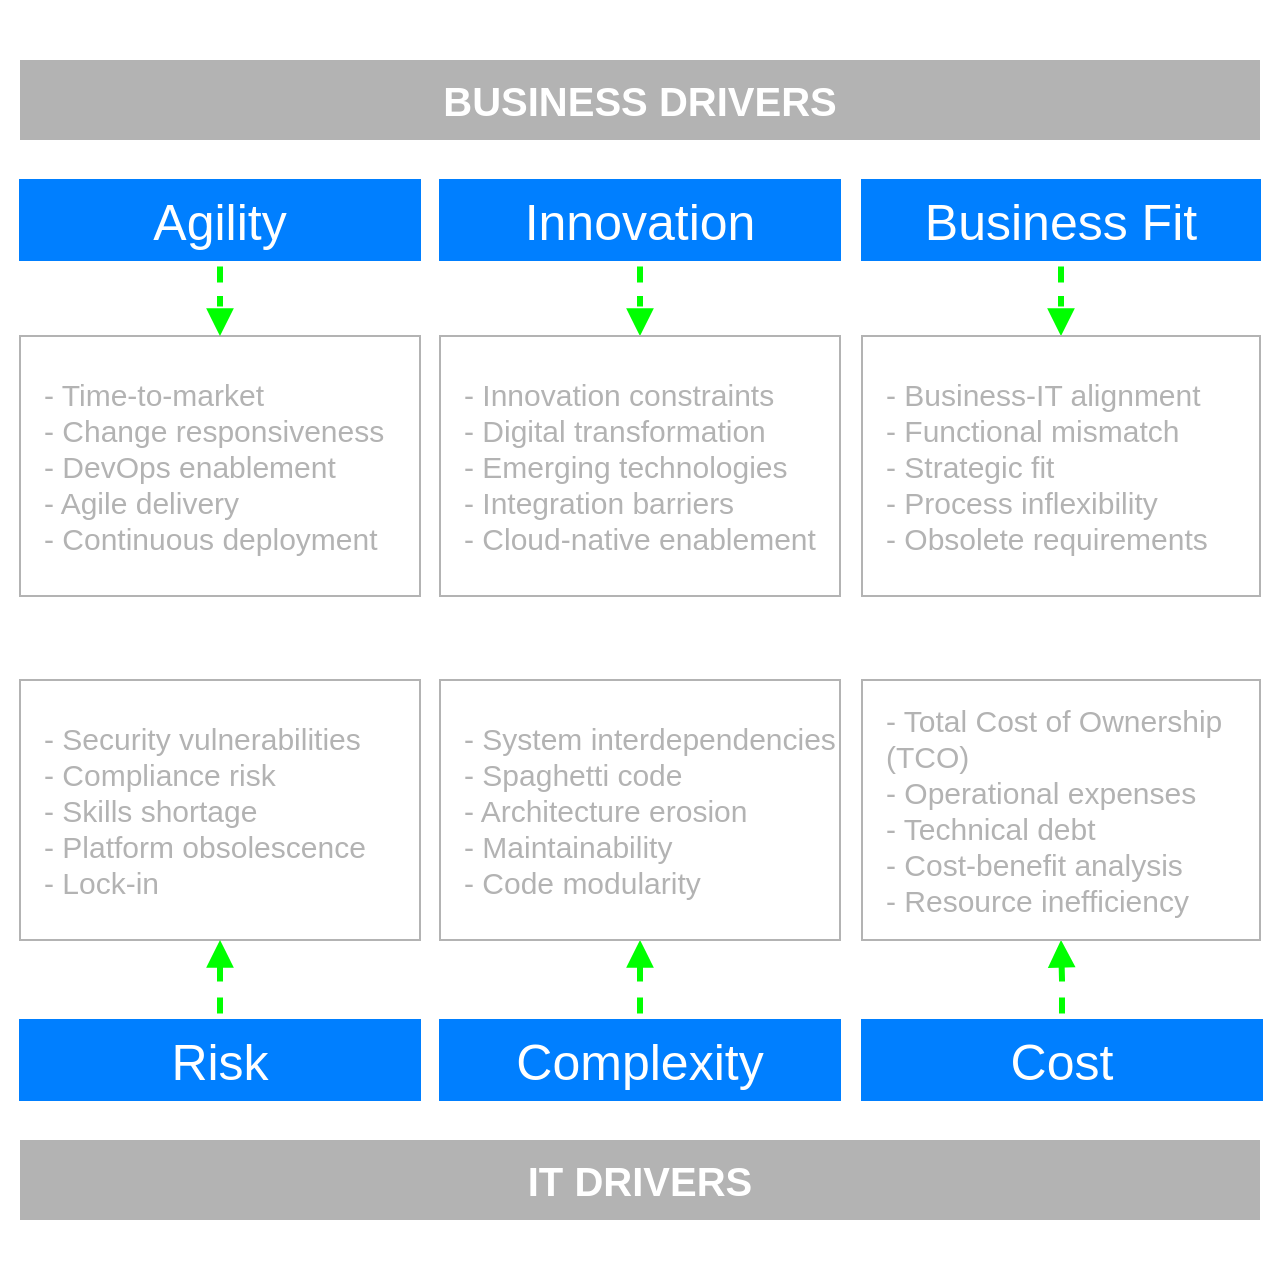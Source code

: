<mxfile version="25.0.3">
  <diagram name="Page-1" id="zzx9vncP7qMIxzlKidM1">
    <mxGraphModel dx="1214" dy="1062" grid="0" gridSize="10" guides="1" tooltips="1" connect="1" arrows="1" fold="1" page="0" pageScale="1" pageWidth="827" pageHeight="1169" math="0" shadow="0">
      <root>
        <mxCell id="0" />
        <mxCell id="1" parent="0" />
        <mxCell id="FuxYZ5CNECJjs5ld3svG-31" value="" style="rounded=0;whiteSpace=wrap;html=1;fillColor=none;aspect=fixed;strokeColor=none;" vertex="1" parent="1">
          <mxGeometry x="150" y="-30" width="640" height="640" as="geometry" />
        </mxCell>
        <mxCell id="FuxYZ5CNECJjs5ld3svG-39" style="edgeStyle=orthogonalEdgeStyle;rounded=0;orthogonalLoop=1;jettySize=auto;html=1;strokeColor=#00FF00;strokeWidth=3;endArrow=block;endFill=1;flowAnimation=1;" edge="1" parent="1" source="FuxYZ5CNECJjs5ld3svG-1" target="FuxYZ5CNECJjs5ld3svG-3">
          <mxGeometry relative="1" as="geometry" />
        </mxCell>
        <mxCell id="FuxYZ5CNECJjs5ld3svG-1" value="Business Fit" style="rounded=0;whiteSpace=wrap;html=1;fontSize=25;fontColor=#FFFFFF;strokeColor=#007FFF;fillColor=#007FFF;" vertex="1" parent="1">
          <mxGeometry x="581" y="60" width="199" height="40" as="geometry" />
        </mxCell>
        <mxCell id="FuxYZ5CNECJjs5ld3svG-3" value="&lt;div&gt;- Business-IT alignment&lt;/div&gt;&lt;div&gt;- Functional mismatch&lt;/div&gt;&lt;div&gt;- Strategic fit&lt;/div&gt;&lt;div&gt;- Process inflexibility&lt;/div&gt;&lt;div&gt;- Obsolete requirements&lt;/div&gt;" style="rounded=0;whiteSpace=wrap;html=1;align=left;spacingLeft=10;fontColor=#B3B3B3;strokeColor=#B3B3B3;fontSize=15;" vertex="1" parent="1">
          <mxGeometry x="581" y="138" width="199" height="130" as="geometry" />
        </mxCell>
        <mxCell id="FuxYZ5CNECJjs5ld3svG-38" style="edgeStyle=orthogonalEdgeStyle;rounded=0;orthogonalLoop=1;jettySize=auto;html=1;strokeColor=#00FF00;strokeWidth=3;endArrow=block;endFill=1;flowAnimation=1;" edge="1" parent="1" source="FuxYZ5CNECJjs5ld3svG-5" target="FuxYZ5CNECJjs5ld3svG-6">
          <mxGeometry relative="1" as="geometry" />
        </mxCell>
        <mxCell id="FuxYZ5CNECJjs5ld3svG-5" value="Innovation" style="rounded=0;whiteSpace=wrap;html=1;fontSize=25;fontColor=#FFFFFF;strokeColor=#007FFF;fillColor=#007FFF;" vertex="1" parent="1">
          <mxGeometry x="370" y="60" width="200" height="40" as="geometry" />
        </mxCell>
        <mxCell id="FuxYZ5CNECJjs5ld3svG-6" value="&lt;div&gt;- Innovation constraints&lt;/div&gt;&lt;div&gt;- Digital transformation&lt;/div&gt;&lt;div&gt;- Emerging technologies&lt;/div&gt;&lt;div&gt;- Integration barriers&lt;/div&gt;&lt;div&gt;- Cloud-native enablement&lt;/div&gt;" style="rounded=0;whiteSpace=wrap;html=1;align=left;spacingLeft=10;fontColor=#B3B3B3;strokeColor=#B3B3B3;fontSize=15;" vertex="1" parent="1">
          <mxGeometry x="370" y="138" width="200" height="130" as="geometry" />
        </mxCell>
        <mxCell id="FuxYZ5CNECJjs5ld3svG-8" value="&lt;div&gt;- Time-to-market&lt;/div&gt;&lt;div&gt;- Change responsiveness&lt;/div&gt;&lt;div&gt;- DevOps enablement&lt;/div&gt;&lt;div&gt;- Agile delivery&lt;/div&gt;&lt;div&gt;- Continuous deployment&lt;/div&gt;" style="rounded=0;whiteSpace=wrap;html=1;align=left;spacingLeft=10;fontColor=#B3B3B3;strokeColor=#B3B3B3;fontSize=15;" vertex="1" parent="1">
          <mxGeometry x="160" y="138" width="200" height="130" as="geometry" />
        </mxCell>
        <mxCell id="FuxYZ5CNECJjs5ld3svG-46" style="edgeStyle=orthogonalEdgeStyle;rounded=0;orthogonalLoop=1;jettySize=auto;html=1;strokeColor=#00FF00;endArrow=block;endFill=1;flowAnimation=1;strokeWidth=3;" edge="1" parent="1" source="FuxYZ5CNECJjs5ld3svG-9" target="FuxYZ5CNECJjs5ld3svG-8">
          <mxGeometry relative="1" as="geometry" />
        </mxCell>
        <mxCell id="FuxYZ5CNECJjs5ld3svG-9" value="Agility" style="rounded=0;whiteSpace=wrap;html=1;fontSize=25;fontColor=#FFFFFF;strokeColor=#007FFF;fillColor=#007FFF;" vertex="1" parent="1">
          <mxGeometry x="160" y="60" width="200" height="40" as="geometry" />
        </mxCell>
        <mxCell id="FuxYZ5CNECJjs5ld3svG-32" style="edgeStyle=orthogonalEdgeStyle;rounded=0;orthogonalLoop=1;jettySize=auto;html=1;flowAnimation=1;strokeColor=#00FF00;strokeWidth=3;endArrow=block;endFill=1;" edge="1" parent="1" source="FuxYZ5CNECJjs5ld3svG-12" target="FuxYZ5CNECJjs5ld3svG-13">
          <mxGeometry relative="1" as="geometry" />
        </mxCell>
        <mxCell id="FuxYZ5CNECJjs5ld3svG-12" value="Cost" style="rounded=0;whiteSpace=wrap;html=1;fontSize=25;fontColor=#FFFFFF;strokeColor=#007FFF;fillColor=#007FFF;" vertex="1" parent="1">
          <mxGeometry x="581" y="480" width="200" height="40" as="geometry" />
        </mxCell>
        <mxCell id="FuxYZ5CNECJjs5ld3svG-13" value="&lt;div&gt;- Total Cost of Ownership (TCO)&lt;/div&gt;&lt;div&gt;- Operational expenses&lt;/div&gt;&lt;div&gt;- Technical debt&lt;/div&gt;&lt;div&gt;- Cost-benefit analysis&lt;/div&gt;&lt;div&gt;- Resource inefficiency&lt;/div&gt;" style="rounded=0;whiteSpace=wrap;html=1;align=left;spacingLeft=10;fontColor=#B3B3B3;strokeColor=#B3B3B3;fontSize=15;" vertex="1" parent="1">
          <mxGeometry x="581" y="310" width="199" height="130" as="geometry" />
        </mxCell>
        <mxCell id="FuxYZ5CNECJjs5ld3svG-33" style="edgeStyle=orthogonalEdgeStyle;rounded=0;orthogonalLoop=1;jettySize=auto;html=1;flowAnimation=1;strokeColor=#00FF00;strokeWidth=3;endArrow=block;endFill=1;" edge="1" parent="1" source="FuxYZ5CNECJjs5ld3svG-15" target="FuxYZ5CNECJjs5ld3svG-16">
          <mxGeometry relative="1" as="geometry" />
        </mxCell>
        <mxCell id="FuxYZ5CNECJjs5ld3svG-15" value="Complexity" style="rounded=0;whiteSpace=wrap;html=1;fontSize=25;fontColor=#FFFFFF;strokeColor=#007FFF;fillColor=#007FFF;" vertex="1" parent="1">
          <mxGeometry x="370" y="480" width="200" height="40" as="geometry" />
        </mxCell>
        <mxCell id="FuxYZ5CNECJjs5ld3svG-16" value="&lt;div&gt;- System interdependencies&lt;/div&gt;&lt;div&gt;- Spaghetti code&lt;/div&gt;&lt;div&gt;- Architecture erosion&lt;/div&gt;&lt;div&gt;- Maintainability&lt;/div&gt;&lt;div&gt;- Code modularity&lt;/div&gt;" style="rounded=0;whiteSpace=wrap;html=1;align=left;spacingLeft=10;fontColor=#B3B3B3;strokeColor=#B3B3B3;fontSize=15;" vertex="1" parent="1">
          <mxGeometry x="370" y="310" width="200" height="130" as="geometry" />
        </mxCell>
        <mxCell id="FuxYZ5CNECJjs5ld3svG-17" value="&lt;div&gt;- Security vulnerabilities&lt;/div&gt;&lt;div&gt;- Compliance risk&lt;/div&gt;&lt;div&gt;- Skills shortage&lt;/div&gt;&lt;div&gt;- Platform obsolescence&lt;/div&gt;&lt;div&gt;- Lock-in&lt;/div&gt;" style="rounded=0;whiteSpace=wrap;html=1;align=left;spacingLeft=10;fontColor=#B3B3B3;strokeColor=#B3B3B3;fontSize=15;" vertex="1" parent="1">
          <mxGeometry x="160" y="310" width="200" height="130" as="geometry" />
        </mxCell>
        <mxCell id="FuxYZ5CNECJjs5ld3svG-34" style="edgeStyle=orthogonalEdgeStyle;rounded=0;orthogonalLoop=1;jettySize=auto;html=1;flowAnimation=1;strokeColor=#00FF00;strokeWidth=3;endArrow=block;endFill=1;" edge="1" parent="1" source="FuxYZ5CNECJjs5ld3svG-19" target="FuxYZ5CNECJjs5ld3svG-17">
          <mxGeometry relative="1" as="geometry" />
        </mxCell>
        <mxCell id="FuxYZ5CNECJjs5ld3svG-19" value="Risk" style="rounded=0;whiteSpace=wrap;html=1;fontSize=25;fontColor=#FFFFFF;strokeColor=#007FFF;fillColor=#007FFF;" vertex="1" parent="1">
          <mxGeometry x="160" y="480" width="200" height="40" as="geometry" />
        </mxCell>
        <mxCell id="FuxYZ5CNECJjs5ld3svG-20" value="BUSINESS DRIVERS" style="rounded=0;whiteSpace=wrap;html=1;fillColor=#B3B3B3;strokeColor=none;fontStyle=1;align=center;fontColor=#FFFFFF;fontSize=20;" vertex="1" parent="1">
          <mxGeometry x="160" width="620" height="40" as="geometry" />
        </mxCell>
        <mxCell id="FuxYZ5CNECJjs5ld3svG-22" value="IT DRIVERS" style="rounded=0;whiteSpace=wrap;html=1;fillColor=#B3B3B3;fontStyle=1;strokeColor=none;align=center;fontColor=#FFFFFF;fontSize=20;" vertex="1" parent="1">
          <mxGeometry x="160" y="540" width="620" height="40" as="geometry" />
        </mxCell>
      </root>
    </mxGraphModel>
  </diagram>
</mxfile>
